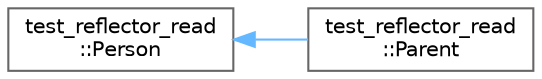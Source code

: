 digraph "类继承关系图"
{
 // LATEX_PDF_SIZE
  bgcolor="transparent";
  edge [fontname=Helvetica,fontsize=10,labelfontname=Helvetica,labelfontsize=10];
  node [fontname=Helvetica,fontsize=10,shape=box,height=0.2,width=0.4];
  rankdir="LR";
  Node0 [id="Node000000",label="test_reflector_read\l::Person",height=0.2,width=0.4,color="grey40", fillcolor="white", style="filled",URL="$structtest__reflector__read_1_1_person.html",tooltip=" "];
  Node0 -> Node1 [id="edge7153_Node000000_Node000001",dir="back",color="steelblue1",style="solid",tooltip=" "];
  Node1 [id="Node000001",label="test_reflector_read\l::Parent",height=0.2,width=0.4,color="grey40", fillcolor="white", style="filled",URL="$structtest__reflector__read_1_1_parent.html",tooltip=" "];
}

